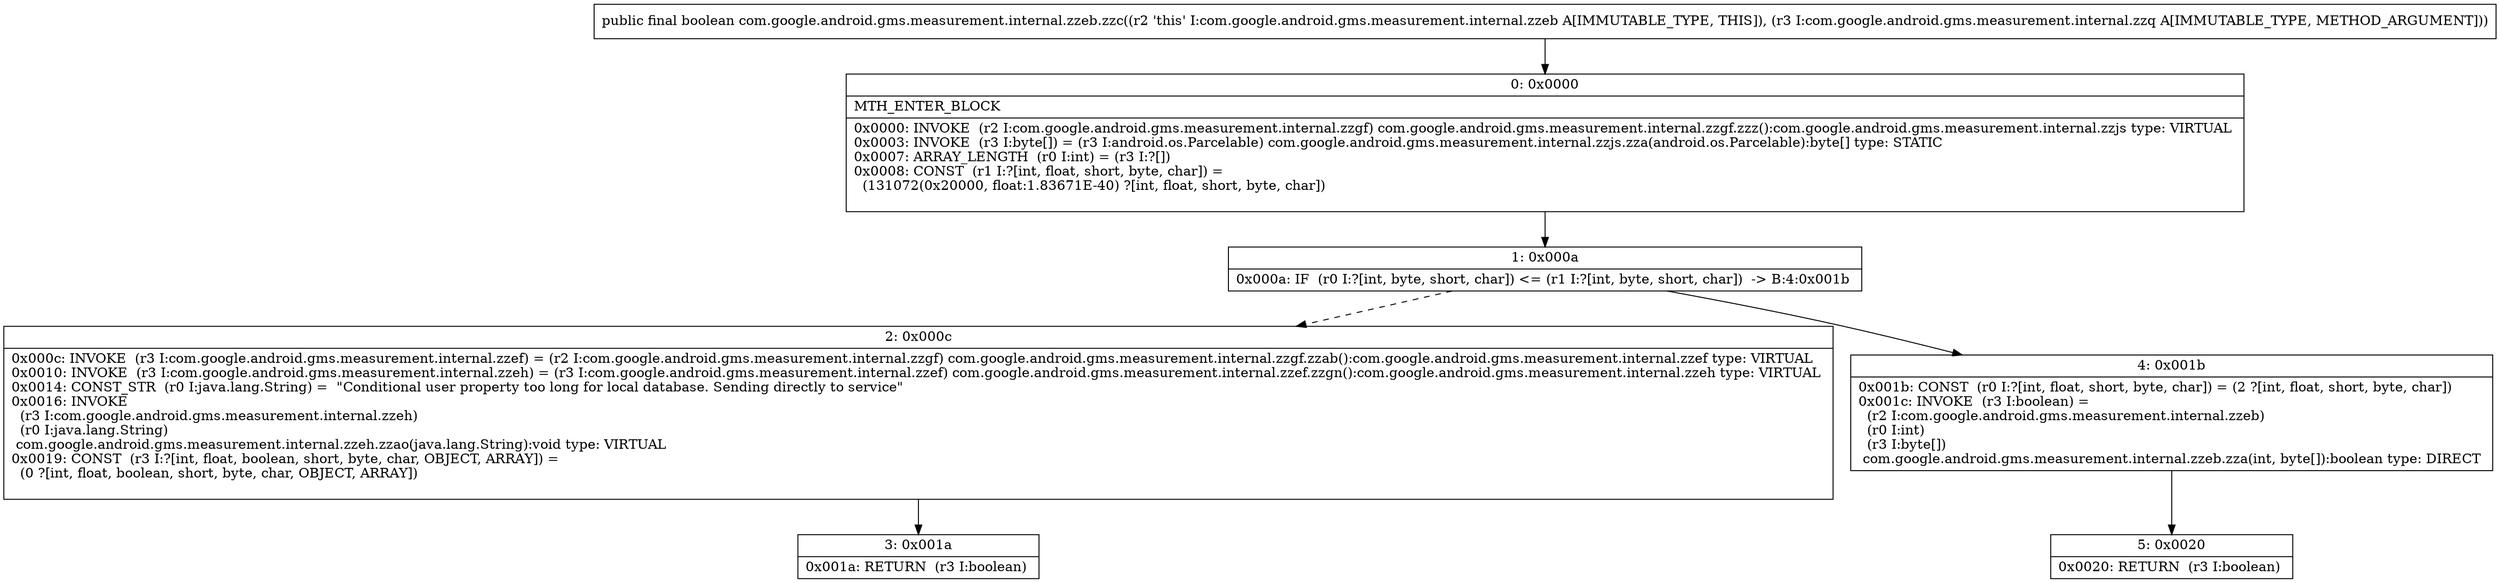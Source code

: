 digraph "CFG forcom.google.android.gms.measurement.internal.zzeb.zzc(Lcom\/google\/android\/gms\/measurement\/internal\/zzq;)Z" {
Node_0 [shape=record,label="{0\:\ 0x0000|MTH_ENTER_BLOCK\l|0x0000: INVOKE  (r2 I:com.google.android.gms.measurement.internal.zzgf) com.google.android.gms.measurement.internal.zzgf.zzz():com.google.android.gms.measurement.internal.zzjs type: VIRTUAL \l0x0003: INVOKE  (r3 I:byte[]) = (r3 I:android.os.Parcelable) com.google.android.gms.measurement.internal.zzjs.zza(android.os.Parcelable):byte[] type: STATIC \l0x0007: ARRAY_LENGTH  (r0 I:int) = (r3 I:?[]) \l0x0008: CONST  (r1 I:?[int, float, short, byte, char]) = \l  (131072(0x20000, float:1.83671E\-40) ?[int, float, short, byte, char])\l \l}"];
Node_1 [shape=record,label="{1\:\ 0x000a|0x000a: IF  (r0 I:?[int, byte, short, char]) \<= (r1 I:?[int, byte, short, char])  \-\> B:4:0x001b \l}"];
Node_2 [shape=record,label="{2\:\ 0x000c|0x000c: INVOKE  (r3 I:com.google.android.gms.measurement.internal.zzef) = (r2 I:com.google.android.gms.measurement.internal.zzgf) com.google.android.gms.measurement.internal.zzgf.zzab():com.google.android.gms.measurement.internal.zzef type: VIRTUAL \l0x0010: INVOKE  (r3 I:com.google.android.gms.measurement.internal.zzeh) = (r3 I:com.google.android.gms.measurement.internal.zzef) com.google.android.gms.measurement.internal.zzef.zzgn():com.google.android.gms.measurement.internal.zzeh type: VIRTUAL \l0x0014: CONST_STR  (r0 I:java.lang.String) =  \"Conditional user property too long for local database. Sending directly to service\" \l0x0016: INVOKE  \l  (r3 I:com.google.android.gms.measurement.internal.zzeh)\l  (r0 I:java.lang.String)\l com.google.android.gms.measurement.internal.zzeh.zzao(java.lang.String):void type: VIRTUAL \l0x0019: CONST  (r3 I:?[int, float, boolean, short, byte, char, OBJECT, ARRAY]) = \l  (0 ?[int, float, boolean, short, byte, char, OBJECT, ARRAY])\l \l}"];
Node_3 [shape=record,label="{3\:\ 0x001a|0x001a: RETURN  (r3 I:boolean) \l}"];
Node_4 [shape=record,label="{4\:\ 0x001b|0x001b: CONST  (r0 I:?[int, float, short, byte, char]) = (2 ?[int, float, short, byte, char]) \l0x001c: INVOKE  (r3 I:boolean) = \l  (r2 I:com.google.android.gms.measurement.internal.zzeb)\l  (r0 I:int)\l  (r3 I:byte[])\l com.google.android.gms.measurement.internal.zzeb.zza(int, byte[]):boolean type: DIRECT \l}"];
Node_5 [shape=record,label="{5\:\ 0x0020|0x0020: RETURN  (r3 I:boolean) \l}"];
MethodNode[shape=record,label="{public final boolean com.google.android.gms.measurement.internal.zzeb.zzc((r2 'this' I:com.google.android.gms.measurement.internal.zzeb A[IMMUTABLE_TYPE, THIS]), (r3 I:com.google.android.gms.measurement.internal.zzq A[IMMUTABLE_TYPE, METHOD_ARGUMENT])) }"];
MethodNode -> Node_0;
Node_0 -> Node_1;
Node_1 -> Node_2[style=dashed];
Node_1 -> Node_4;
Node_2 -> Node_3;
Node_4 -> Node_5;
}


